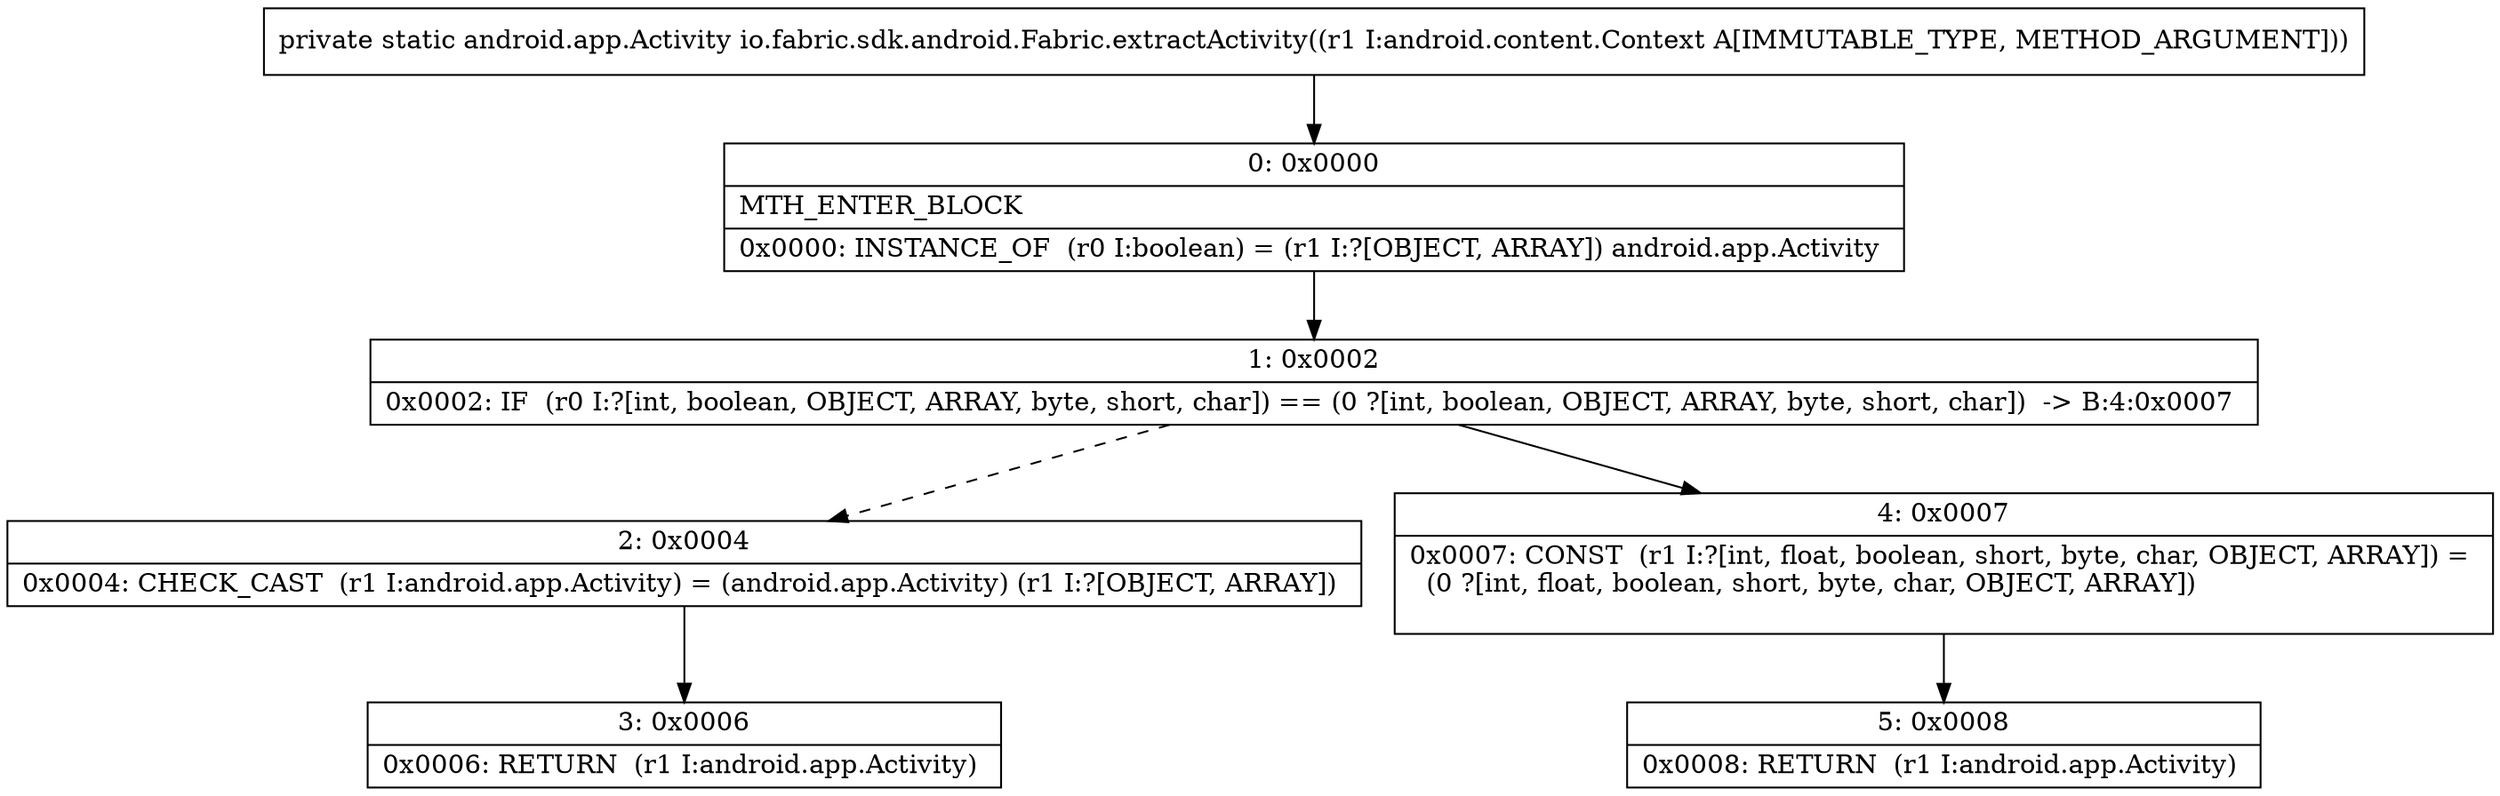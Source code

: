 digraph "CFG forio.fabric.sdk.android.Fabric.extractActivity(Landroid\/content\/Context;)Landroid\/app\/Activity;" {
Node_0 [shape=record,label="{0\:\ 0x0000|MTH_ENTER_BLOCK\l|0x0000: INSTANCE_OF  (r0 I:boolean) = (r1 I:?[OBJECT, ARRAY]) android.app.Activity \l}"];
Node_1 [shape=record,label="{1\:\ 0x0002|0x0002: IF  (r0 I:?[int, boolean, OBJECT, ARRAY, byte, short, char]) == (0 ?[int, boolean, OBJECT, ARRAY, byte, short, char])  \-\> B:4:0x0007 \l}"];
Node_2 [shape=record,label="{2\:\ 0x0004|0x0004: CHECK_CAST  (r1 I:android.app.Activity) = (android.app.Activity) (r1 I:?[OBJECT, ARRAY]) \l}"];
Node_3 [shape=record,label="{3\:\ 0x0006|0x0006: RETURN  (r1 I:android.app.Activity) \l}"];
Node_4 [shape=record,label="{4\:\ 0x0007|0x0007: CONST  (r1 I:?[int, float, boolean, short, byte, char, OBJECT, ARRAY]) = \l  (0 ?[int, float, boolean, short, byte, char, OBJECT, ARRAY])\l \l}"];
Node_5 [shape=record,label="{5\:\ 0x0008|0x0008: RETURN  (r1 I:android.app.Activity) \l}"];
MethodNode[shape=record,label="{private static android.app.Activity io.fabric.sdk.android.Fabric.extractActivity((r1 I:android.content.Context A[IMMUTABLE_TYPE, METHOD_ARGUMENT])) }"];
MethodNode -> Node_0;
Node_0 -> Node_1;
Node_1 -> Node_2[style=dashed];
Node_1 -> Node_4;
Node_2 -> Node_3;
Node_4 -> Node_5;
}

